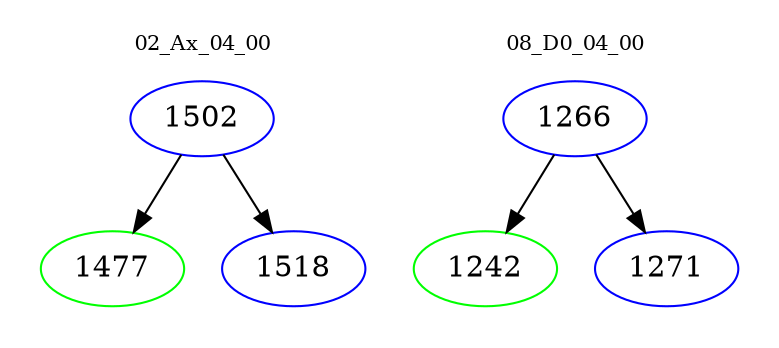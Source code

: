 digraph{
subgraph cluster_0 {
color = white
label = "02_Ax_04_00";
fontsize=10;
T0_1502 [label="1502", color="blue"]
T0_1502 -> T0_1477 [color="black"]
T0_1477 [label="1477", color="green"]
T0_1502 -> T0_1518 [color="black"]
T0_1518 [label="1518", color="blue"]
}
subgraph cluster_1 {
color = white
label = "08_D0_04_00";
fontsize=10;
T1_1266 [label="1266", color="blue"]
T1_1266 -> T1_1242 [color="black"]
T1_1242 [label="1242", color="green"]
T1_1266 -> T1_1271 [color="black"]
T1_1271 [label="1271", color="blue"]
}
}
